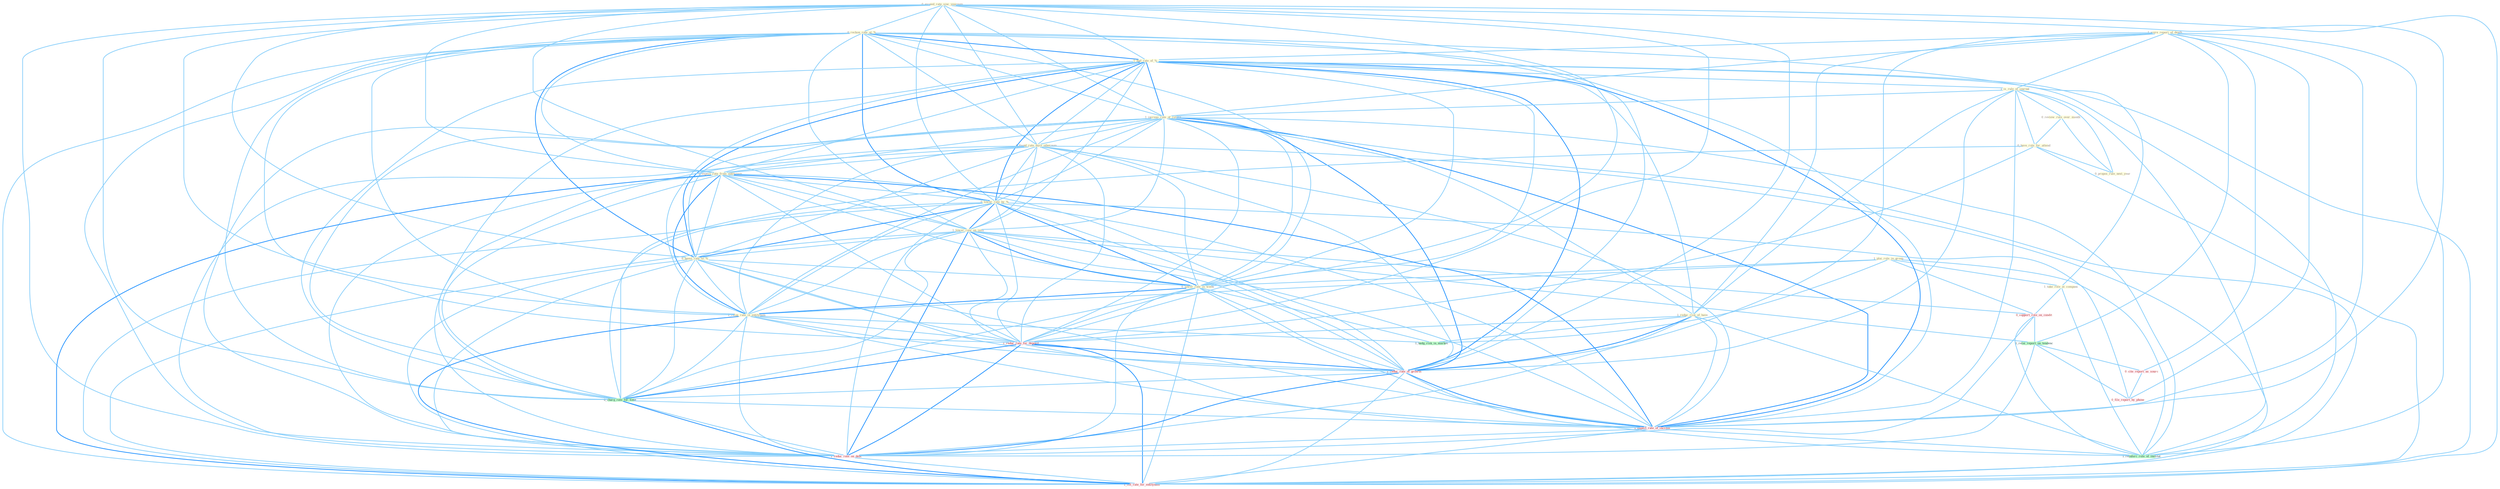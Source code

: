 Graph G{ 
    node
    [shape=polygon,style=filled,width=.5,height=.06,color="#BDFCC9",fixedsize=true,fontsize=4,
    fontcolor="#2f4f4f"];
    {node
    [color="#ffffe0", fontcolor="#8b7d6b"] "1_were_report_of_death " "1_plai_role_in_group " "0_exceed_rate_sinc_yearnum " "0_reckon_rate_at_% " "1_had_rate_of_% " "1_is_rule_of_journal " "1_increas_rate_of_return " "0_found_rate_dure_othernum " "0_review_rule_over_month " "0_expect_rate_from_entitynam " "0_lower_rate_by_% " "0_have_rule_for_attend " "1_lower_rate_on_issu " "1_take_role_at_compani " "0_propos_rule_next_year " "0_boost_rate_to_% " "0_lower_rate_in_week " "1_relax_rate_in_entitynam " "1_reduc_risk_of_have "}
{node [color="#fff0f5", fontcolor="#b22222"] "1_reduc_rate_for_deposit " "0_support_role_on_condit " "0_cite_report_as_sourc " "1_reduc_rate_of_growth " "0_file_report_by_phone " "1_expect_rate_of_increas " "1_reduc_rate_on_debt " "1_lift_rate_for_entitynam "}
edge [color="#B0E2FF"];

	"1_were_report_of_death " -- "1_had_rate_of_% " [w="1", color="#87cefa" ];
	"1_were_report_of_death " -- "1_is_rule_of_journal " [w="1", color="#87cefa" ];
	"1_were_report_of_death " -- "1_increas_rate_of_return " [w="1", color="#87cefa" ];
	"1_were_report_of_death " -- "1_reduc_risk_of_have " [w="1", color="#87cefa" ];
	"1_were_report_of_death " -- "1_relai_report_on_tendenc " [w="1", color="#87cefa" ];
	"1_were_report_of_death " -- "0_cite_report_as_sourc " [w="1", color="#87cefa" ];
	"1_were_report_of_death " -- "1_reduc_rate_of_growth " [w="1", color="#87cefa" ];
	"1_were_report_of_death " -- "0_file_report_by_phone " [w="1", color="#87cefa" ];
	"1_were_report_of_death " -- "1_expect_rate_of_increas " [w="1", color="#87cefa" ];
	"1_were_report_of_death " -- "1_reinforc_role_of_institut " [w="1", color="#87cefa" ];
	"1_plai_role_in_group " -- "1_take_role_at_compani " [w="1", color="#87cefa" ];
	"1_plai_role_in_group " -- "0_lower_rate_in_week " [w="1", color="#87cefa" ];
	"1_plai_role_in_group " -- "1_relax_rate_in_entitynam " [w="1", color="#87cefa" ];
	"1_plai_role_in_group " -- "0_support_role_on_condit " [w="1", color="#87cefa" ];
	"1_plai_role_in_group " -- "1_reinforc_role_of_institut " [w="1", color="#87cefa" ];
	"1_plai_role_in_group " -- "1_hedg_risk_in_market " [w="1", color="#87cefa" ];
	"0_exceed_rate_sinc_yearnum " -- "0_reckon_rate_at_% " [w="1", color="#87cefa" ];
	"0_exceed_rate_sinc_yearnum " -- "1_had_rate_of_% " [w="1", color="#87cefa" ];
	"0_exceed_rate_sinc_yearnum " -- "1_increas_rate_of_return " [w="1", color="#87cefa" ];
	"0_exceed_rate_sinc_yearnum " -- "0_found_rate_dure_othernum " [w="1", color="#87cefa" ];
	"0_exceed_rate_sinc_yearnum " -- "0_expect_rate_from_entitynam " [w="1", color="#87cefa" ];
	"0_exceed_rate_sinc_yearnum " -- "0_lower_rate_by_% " [w="1", color="#87cefa" ];
	"0_exceed_rate_sinc_yearnum " -- "1_lower_rate_on_issu " [w="1", color="#87cefa" ];
	"0_exceed_rate_sinc_yearnum " -- "0_boost_rate_to_% " [w="1", color="#87cefa" ];
	"0_exceed_rate_sinc_yearnum " -- "0_lower_rate_in_week " [w="1", color="#87cefa" ];
	"0_exceed_rate_sinc_yearnum " -- "1_relax_rate_in_entitynam " [w="1", color="#87cefa" ];
	"0_exceed_rate_sinc_yearnum " -- "1_reduc_rate_for_deposit " [w="1", color="#87cefa" ];
	"0_exceed_rate_sinc_yearnum " -- "1_reduc_rate_of_growth " [w="1", color="#87cefa" ];
	"0_exceed_rate_sinc_yearnum " -- "0_charg_rate_for_time " [w="1", color="#87cefa" ];
	"0_exceed_rate_sinc_yearnum " -- "1_expect_rate_of_increas " [w="1", color="#87cefa" ];
	"0_exceed_rate_sinc_yearnum " -- "1_reduc_rate_on_debt " [w="1", color="#87cefa" ];
	"0_exceed_rate_sinc_yearnum " -- "1_lift_rate_for_entitynam " [w="1", color="#87cefa" ];
	"0_reckon_rate_at_% " -- "1_had_rate_of_% " [w="2", color="#1e90ff" , len=0.8];
	"0_reckon_rate_at_% " -- "1_increas_rate_of_return " [w="1", color="#87cefa" ];
	"0_reckon_rate_at_% " -- "0_found_rate_dure_othernum " [w="1", color="#87cefa" ];
	"0_reckon_rate_at_% " -- "0_expect_rate_from_entitynam " [w="1", color="#87cefa" ];
	"0_reckon_rate_at_% " -- "0_lower_rate_by_% " [w="2", color="#1e90ff" , len=0.8];
	"0_reckon_rate_at_% " -- "1_lower_rate_on_issu " [w="1", color="#87cefa" ];
	"0_reckon_rate_at_% " -- "1_take_role_at_compani " [w="1", color="#87cefa" ];
	"0_reckon_rate_at_% " -- "0_boost_rate_to_% " [w="2", color="#1e90ff" , len=0.8];
	"0_reckon_rate_at_% " -- "0_lower_rate_in_week " [w="1", color="#87cefa" ];
	"0_reckon_rate_at_% " -- "1_relax_rate_in_entitynam " [w="1", color="#87cefa" ];
	"0_reckon_rate_at_% " -- "1_reduc_rate_for_deposit " [w="1", color="#87cefa" ];
	"0_reckon_rate_at_% " -- "1_reduc_rate_of_growth " [w="1", color="#87cefa" ];
	"0_reckon_rate_at_% " -- "0_charg_rate_for_time " [w="1", color="#87cefa" ];
	"0_reckon_rate_at_% " -- "1_expect_rate_of_increas " [w="1", color="#87cefa" ];
	"0_reckon_rate_at_% " -- "1_reduc_rate_on_debt " [w="1", color="#87cefa" ];
	"0_reckon_rate_at_% " -- "1_lift_rate_for_entitynam " [w="1", color="#87cefa" ];
	"1_had_rate_of_% " -- "1_is_rule_of_journal " [w="1", color="#87cefa" ];
	"1_had_rate_of_% " -- "1_increas_rate_of_return " [w="2", color="#1e90ff" , len=0.8];
	"1_had_rate_of_% " -- "0_found_rate_dure_othernum " [w="1", color="#87cefa" ];
	"1_had_rate_of_% " -- "0_expect_rate_from_entitynam " [w="1", color="#87cefa" ];
	"1_had_rate_of_% " -- "0_lower_rate_by_% " [w="2", color="#1e90ff" , len=0.8];
	"1_had_rate_of_% " -- "1_lower_rate_on_issu " [w="1", color="#87cefa" ];
	"1_had_rate_of_% " -- "0_boost_rate_to_% " [w="2", color="#1e90ff" , len=0.8];
	"1_had_rate_of_% " -- "0_lower_rate_in_week " [w="1", color="#87cefa" ];
	"1_had_rate_of_% " -- "1_relax_rate_in_entitynam " [w="1", color="#87cefa" ];
	"1_had_rate_of_% " -- "1_reduc_risk_of_have " [w="1", color="#87cefa" ];
	"1_had_rate_of_% " -- "1_reduc_rate_for_deposit " [w="1", color="#87cefa" ];
	"1_had_rate_of_% " -- "1_reduc_rate_of_growth " [w="2", color="#1e90ff" , len=0.8];
	"1_had_rate_of_% " -- "0_charg_rate_for_time " [w="1", color="#87cefa" ];
	"1_had_rate_of_% " -- "1_expect_rate_of_increas " [w="2", color="#1e90ff" , len=0.8];
	"1_had_rate_of_% " -- "1_reduc_rate_on_debt " [w="1", color="#87cefa" ];
	"1_had_rate_of_% " -- "1_reinforc_role_of_institut " [w="1", color="#87cefa" ];
	"1_had_rate_of_% " -- "1_lift_rate_for_entitynam " [w="1", color="#87cefa" ];
	"1_is_rule_of_journal " -- "1_increas_rate_of_return " [w="1", color="#87cefa" ];
	"1_is_rule_of_journal " -- "0_review_rule_over_month " [w="1", color="#87cefa" ];
	"1_is_rule_of_journal " -- "0_have_rule_for_attend " [w="1", color="#87cefa" ];
	"1_is_rule_of_journal " -- "0_propos_rule_next_year " [w="1", color="#87cefa" ];
	"1_is_rule_of_journal " -- "1_reduc_risk_of_have " [w="1", color="#87cefa" ];
	"1_is_rule_of_journal " -- "1_reduc_rate_of_growth " [w="1", color="#87cefa" ];
	"1_is_rule_of_journal " -- "1_expect_rate_of_increas " [w="1", color="#87cefa" ];
	"1_is_rule_of_journal " -- "1_reinforc_role_of_institut " [w="1", color="#87cefa" ];
	"1_increas_rate_of_return " -- "0_found_rate_dure_othernum " [w="1", color="#87cefa" ];
	"1_increas_rate_of_return " -- "0_expect_rate_from_entitynam " [w="1", color="#87cefa" ];
	"1_increas_rate_of_return " -- "0_lower_rate_by_% " [w="1", color="#87cefa" ];
	"1_increas_rate_of_return " -- "1_lower_rate_on_issu " [w="1", color="#87cefa" ];
	"1_increas_rate_of_return " -- "0_boost_rate_to_% " [w="1", color="#87cefa" ];
	"1_increas_rate_of_return " -- "0_lower_rate_in_week " [w="1", color="#87cefa" ];
	"1_increas_rate_of_return " -- "1_relax_rate_in_entitynam " [w="1", color="#87cefa" ];
	"1_increas_rate_of_return " -- "1_reduc_risk_of_have " [w="1", color="#87cefa" ];
	"1_increas_rate_of_return " -- "1_reduc_rate_for_deposit " [w="1", color="#87cefa" ];
	"1_increas_rate_of_return " -- "1_reduc_rate_of_growth " [w="2", color="#1e90ff" , len=0.8];
	"1_increas_rate_of_return " -- "0_charg_rate_for_time " [w="1", color="#87cefa" ];
	"1_increas_rate_of_return " -- "1_expect_rate_of_increas " [w="2", color="#1e90ff" , len=0.8];
	"1_increas_rate_of_return " -- "1_reduc_rate_on_debt " [w="1", color="#87cefa" ];
	"1_increas_rate_of_return " -- "1_reinforc_role_of_institut " [w="1", color="#87cefa" ];
	"1_increas_rate_of_return " -- "1_lift_rate_for_entitynam " [w="1", color="#87cefa" ];
	"0_found_rate_dure_othernum " -- "0_expect_rate_from_entitynam " [w="1", color="#87cefa" ];
	"0_found_rate_dure_othernum " -- "0_lower_rate_by_% " [w="1", color="#87cefa" ];
	"0_found_rate_dure_othernum " -- "1_lower_rate_on_issu " [w="1", color="#87cefa" ];
	"0_found_rate_dure_othernum " -- "0_boost_rate_to_% " [w="1", color="#87cefa" ];
	"0_found_rate_dure_othernum " -- "0_lower_rate_in_week " [w="1", color="#87cefa" ];
	"0_found_rate_dure_othernum " -- "1_relax_rate_in_entitynam " [w="1", color="#87cefa" ];
	"0_found_rate_dure_othernum " -- "1_reduc_rate_for_deposit " [w="1", color="#87cefa" ];
	"0_found_rate_dure_othernum " -- "1_reduc_rate_of_growth " [w="1", color="#87cefa" ];
	"0_found_rate_dure_othernum " -- "0_charg_rate_for_time " [w="1", color="#87cefa" ];
	"0_found_rate_dure_othernum " -- "1_expect_rate_of_increas " [w="1", color="#87cefa" ];
	"0_found_rate_dure_othernum " -- "1_reduc_rate_on_debt " [w="1", color="#87cefa" ];
	"0_found_rate_dure_othernum " -- "1_lift_rate_for_entitynam " [w="1", color="#87cefa" ];
	"0_review_rule_over_month " -- "0_have_rule_for_attend " [w="1", color="#87cefa" ];
	"0_review_rule_over_month " -- "0_propos_rule_next_year " [w="1", color="#87cefa" ];
	"0_expect_rate_from_entitynam " -- "0_lower_rate_by_% " [w="1", color="#87cefa" ];
	"0_expect_rate_from_entitynam " -- "1_lower_rate_on_issu " [w="1", color="#87cefa" ];
	"0_expect_rate_from_entitynam " -- "0_boost_rate_to_% " [w="1", color="#87cefa" ];
	"0_expect_rate_from_entitynam " -- "0_lower_rate_in_week " [w="1", color="#87cefa" ];
	"0_expect_rate_from_entitynam " -- "1_relax_rate_in_entitynam " [w="2", color="#1e90ff" , len=0.8];
	"0_expect_rate_from_entitynam " -- "1_reduc_rate_for_deposit " [w="1", color="#87cefa" ];
	"0_expect_rate_from_entitynam " -- "1_reduc_rate_of_growth " [w="1", color="#87cefa" ];
	"0_expect_rate_from_entitynam " -- "0_charg_rate_for_time " [w="1", color="#87cefa" ];
	"0_expect_rate_from_entitynam " -- "1_expect_rate_of_increas " [w="2", color="#1e90ff" , len=0.8];
	"0_expect_rate_from_entitynam " -- "1_reduc_rate_on_debt " [w="1", color="#87cefa" ];
	"0_expect_rate_from_entitynam " -- "1_lift_rate_for_entitynam " [w="2", color="#1e90ff" , len=0.8];
	"0_lower_rate_by_% " -- "1_lower_rate_on_issu " [w="2", color="#1e90ff" , len=0.8];
	"0_lower_rate_by_% " -- "0_boost_rate_to_% " [w="2", color="#1e90ff" , len=0.8];
	"0_lower_rate_by_% " -- "0_lower_rate_in_week " [w="2", color="#1e90ff" , len=0.8];
	"0_lower_rate_by_% " -- "1_relax_rate_in_entitynam " [w="1", color="#87cefa" ];
	"0_lower_rate_by_% " -- "1_reduc_rate_for_deposit " [w="1", color="#87cefa" ];
	"0_lower_rate_by_% " -- "1_reduc_rate_of_growth " [w="1", color="#87cefa" ];
	"0_lower_rate_by_% " -- "0_file_report_by_phone " [w="1", color="#87cefa" ];
	"0_lower_rate_by_% " -- "0_charg_rate_for_time " [w="1", color="#87cefa" ];
	"0_lower_rate_by_% " -- "1_expect_rate_of_increas " [w="1", color="#87cefa" ];
	"0_lower_rate_by_% " -- "1_reduc_rate_on_debt " [w="1", color="#87cefa" ];
	"0_lower_rate_by_% " -- "1_lift_rate_for_entitynam " [w="1", color="#87cefa" ];
	"0_have_rule_for_attend " -- "0_propos_rule_next_year " [w="1", color="#87cefa" ];
	"0_have_rule_for_attend " -- "1_reduc_rate_for_deposit " [w="1", color="#87cefa" ];
	"0_have_rule_for_attend " -- "0_charg_rate_for_time " [w="1", color="#87cefa" ];
	"0_have_rule_for_attend " -- "1_lift_rate_for_entitynam " [w="1", color="#87cefa" ];
	"1_lower_rate_on_issu " -- "0_boost_rate_to_% " [w="1", color="#87cefa" ];
	"1_lower_rate_on_issu " -- "0_lower_rate_in_week " [w="2", color="#1e90ff" , len=0.8];
	"1_lower_rate_on_issu " -- "1_relax_rate_in_entitynam " [w="1", color="#87cefa" ];
	"1_lower_rate_on_issu " -- "1_reduc_rate_for_deposit " [w="1", color="#87cefa" ];
	"1_lower_rate_on_issu " -- "0_support_role_on_condit " [w="1", color="#87cefa" ];
	"1_lower_rate_on_issu " -- "1_relai_report_on_tendenc " [w="1", color="#87cefa" ];
	"1_lower_rate_on_issu " -- "1_reduc_rate_of_growth " [w="1", color="#87cefa" ];
	"1_lower_rate_on_issu " -- "0_charg_rate_for_time " [w="1", color="#87cefa" ];
	"1_lower_rate_on_issu " -- "1_expect_rate_of_increas " [w="1", color="#87cefa" ];
	"1_lower_rate_on_issu " -- "1_reduc_rate_on_debt " [w="2", color="#1e90ff" , len=0.8];
	"1_lower_rate_on_issu " -- "1_lift_rate_for_entitynam " [w="1", color="#87cefa" ];
	"1_take_role_at_compani " -- "0_support_role_on_condit " [w="1", color="#87cefa" ];
	"1_take_role_at_compani " -- "1_reinforc_role_of_institut " [w="1", color="#87cefa" ];
	"0_boost_rate_to_% " -- "0_lower_rate_in_week " [w="1", color="#87cefa" ];
	"0_boost_rate_to_% " -- "1_relax_rate_in_entitynam " [w="1", color="#87cefa" ];
	"0_boost_rate_to_% " -- "1_reduc_rate_for_deposit " [w="1", color="#87cefa" ];
	"0_boost_rate_to_% " -- "1_reduc_rate_of_growth " [w="1", color="#87cefa" ];
	"0_boost_rate_to_% " -- "0_charg_rate_for_time " [w="1", color="#87cefa" ];
	"0_boost_rate_to_% " -- "1_expect_rate_of_increas " [w="1", color="#87cefa" ];
	"0_boost_rate_to_% " -- "1_reduc_rate_on_debt " [w="1", color="#87cefa" ];
	"0_boost_rate_to_% " -- "1_lift_rate_for_entitynam " [w="1", color="#87cefa" ];
	"0_lower_rate_in_week " -- "1_relax_rate_in_entitynam " [w="2", color="#1e90ff" , len=0.8];
	"0_lower_rate_in_week " -- "1_reduc_rate_for_deposit " [w="1", color="#87cefa" ];
	"0_lower_rate_in_week " -- "1_reduc_rate_of_growth " [w="1", color="#87cefa" ];
	"0_lower_rate_in_week " -- "0_charg_rate_for_time " [w="1", color="#87cefa" ];
	"0_lower_rate_in_week " -- "1_expect_rate_of_increas " [w="1", color="#87cefa" ];
	"0_lower_rate_in_week " -- "1_reduc_rate_on_debt " [w="1", color="#87cefa" ];
	"0_lower_rate_in_week " -- "1_lift_rate_for_entitynam " [w="1", color="#87cefa" ];
	"0_lower_rate_in_week " -- "1_hedg_risk_in_market " [w="1", color="#87cefa" ];
	"1_relax_rate_in_entitynam " -- "1_reduc_rate_for_deposit " [w="1", color="#87cefa" ];
	"1_relax_rate_in_entitynam " -- "1_reduc_rate_of_growth " [w="1", color="#87cefa" ];
	"1_relax_rate_in_entitynam " -- "0_charg_rate_for_time " [w="1", color="#87cefa" ];
	"1_relax_rate_in_entitynam " -- "1_expect_rate_of_increas " [w="1", color="#87cefa" ];
	"1_relax_rate_in_entitynam " -- "1_reduc_rate_on_debt " [w="1", color="#87cefa" ];
	"1_relax_rate_in_entitynam " -- "1_lift_rate_for_entitynam " [w="2", color="#1e90ff" , len=0.8];
	"1_relax_rate_in_entitynam " -- "1_hedg_risk_in_market " [w="1", color="#87cefa" ];
	"1_reduc_risk_of_have " -- "1_reduc_rate_for_deposit " [w="1", color="#87cefa" ];
	"1_reduc_risk_of_have " -- "1_reduc_rate_of_growth " [w="2", color="#1e90ff" , len=0.8];
	"1_reduc_risk_of_have " -- "1_expect_rate_of_increas " [w="1", color="#87cefa" ];
	"1_reduc_risk_of_have " -- "1_reduc_rate_on_debt " [w="1", color="#87cefa" ];
	"1_reduc_risk_of_have " -- "1_reinforc_role_of_institut " [w="1", color="#87cefa" ];
	"1_reduc_risk_of_have " -- "1_hedg_risk_in_market " [w="1", color="#87cefa" ];
	"1_reduc_rate_for_deposit " -- "1_reduc_rate_of_growth " [w="2", color="#1e90ff" , len=0.8];
	"1_reduc_rate_for_deposit " -- "0_charg_rate_for_time " [w="2", color="#1e90ff" , len=0.8];
	"1_reduc_rate_for_deposit " -- "1_expect_rate_of_increas " [w="1", color="#87cefa" ];
	"1_reduc_rate_for_deposit " -- "1_reduc_rate_on_debt " [w="2", color="#1e90ff" , len=0.8];
	"1_reduc_rate_for_deposit " -- "1_lift_rate_for_entitynam " [w="2", color="#1e90ff" , len=0.8];
	"0_support_role_on_condit " -- "1_relai_report_on_tendenc " [w="1", color="#87cefa" ];
	"0_support_role_on_condit " -- "1_reduc_rate_on_debt " [w="1", color="#87cefa" ];
	"0_support_role_on_condit " -- "1_reinforc_role_of_institut " [w="1", color="#87cefa" ];
	"1_relai_report_on_tendenc " -- "0_cite_report_as_sourc " [w="1", color="#87cefa" ];
	"1_relai_report_on_tendenc " -- "0_file_report_by_phone " [w="1", color="#87cefa" ];
	"1_relai_report_on_tendenc " -- "1_reduc_rate_on_debt " [w="1", color="#87cefa" ];
	"0_cite_report_as_sourc " -- "0_file_report_by_phone " [w="1", color="#87cefa" ];
	"1_reduc_rate_of_growth " -- "0_charg_rate_for_time " [w="1", color="#87cefa" ];
	"1_reduc_rate_of_growth " -- "1_expect_rate_of_increas " [w="2", color="#1e90ff" , len=0.8];
	"1_reduc_rate_of_growth " -- "1_reduc_rate_on_debt " [w="2", color="#1e90ff" , len=0.8];
	"1_reduc_rate_of_growth " -- "1_reinforc_role_of_institut " [w="1", color="#87cefa" ];
	"1_reduc_rate_of_growth " -- "1_lift_rate_for_entitynam " [w="1", color="#87cefa" ];
	"0_charg_rate_for_time " -- "1_expect_rate_of_increas " [w="1", color="#87cefa" ];
	"0_charg_rate_for_time " -- "1_reduc_rate_on_debt " [w="1", color="#87cefa" ];
	"0_charg_rate_for_time " -- "1_lift_rate_for_entitynam " [w="2", color="#1e90ff" , len=0.8];
	"1_expect_rate_of_increas " -- "1_reduc_rate_on_debt " [w="1", color="#87cefa" ];
	"1_expect_rate_of_increas " -- "1_reinforc_role_of_institut " [w="1", color="#87cefa" ];
	"1_expect_rate_of_increas " -- "1_lift_rate_for_entitynam " [w="1", color="#87cefa" ];
	"1_reduc_rate_on_debt " -- "1_lift_rate_for_entitynam " [w="1", color="#87cefa" ];
}